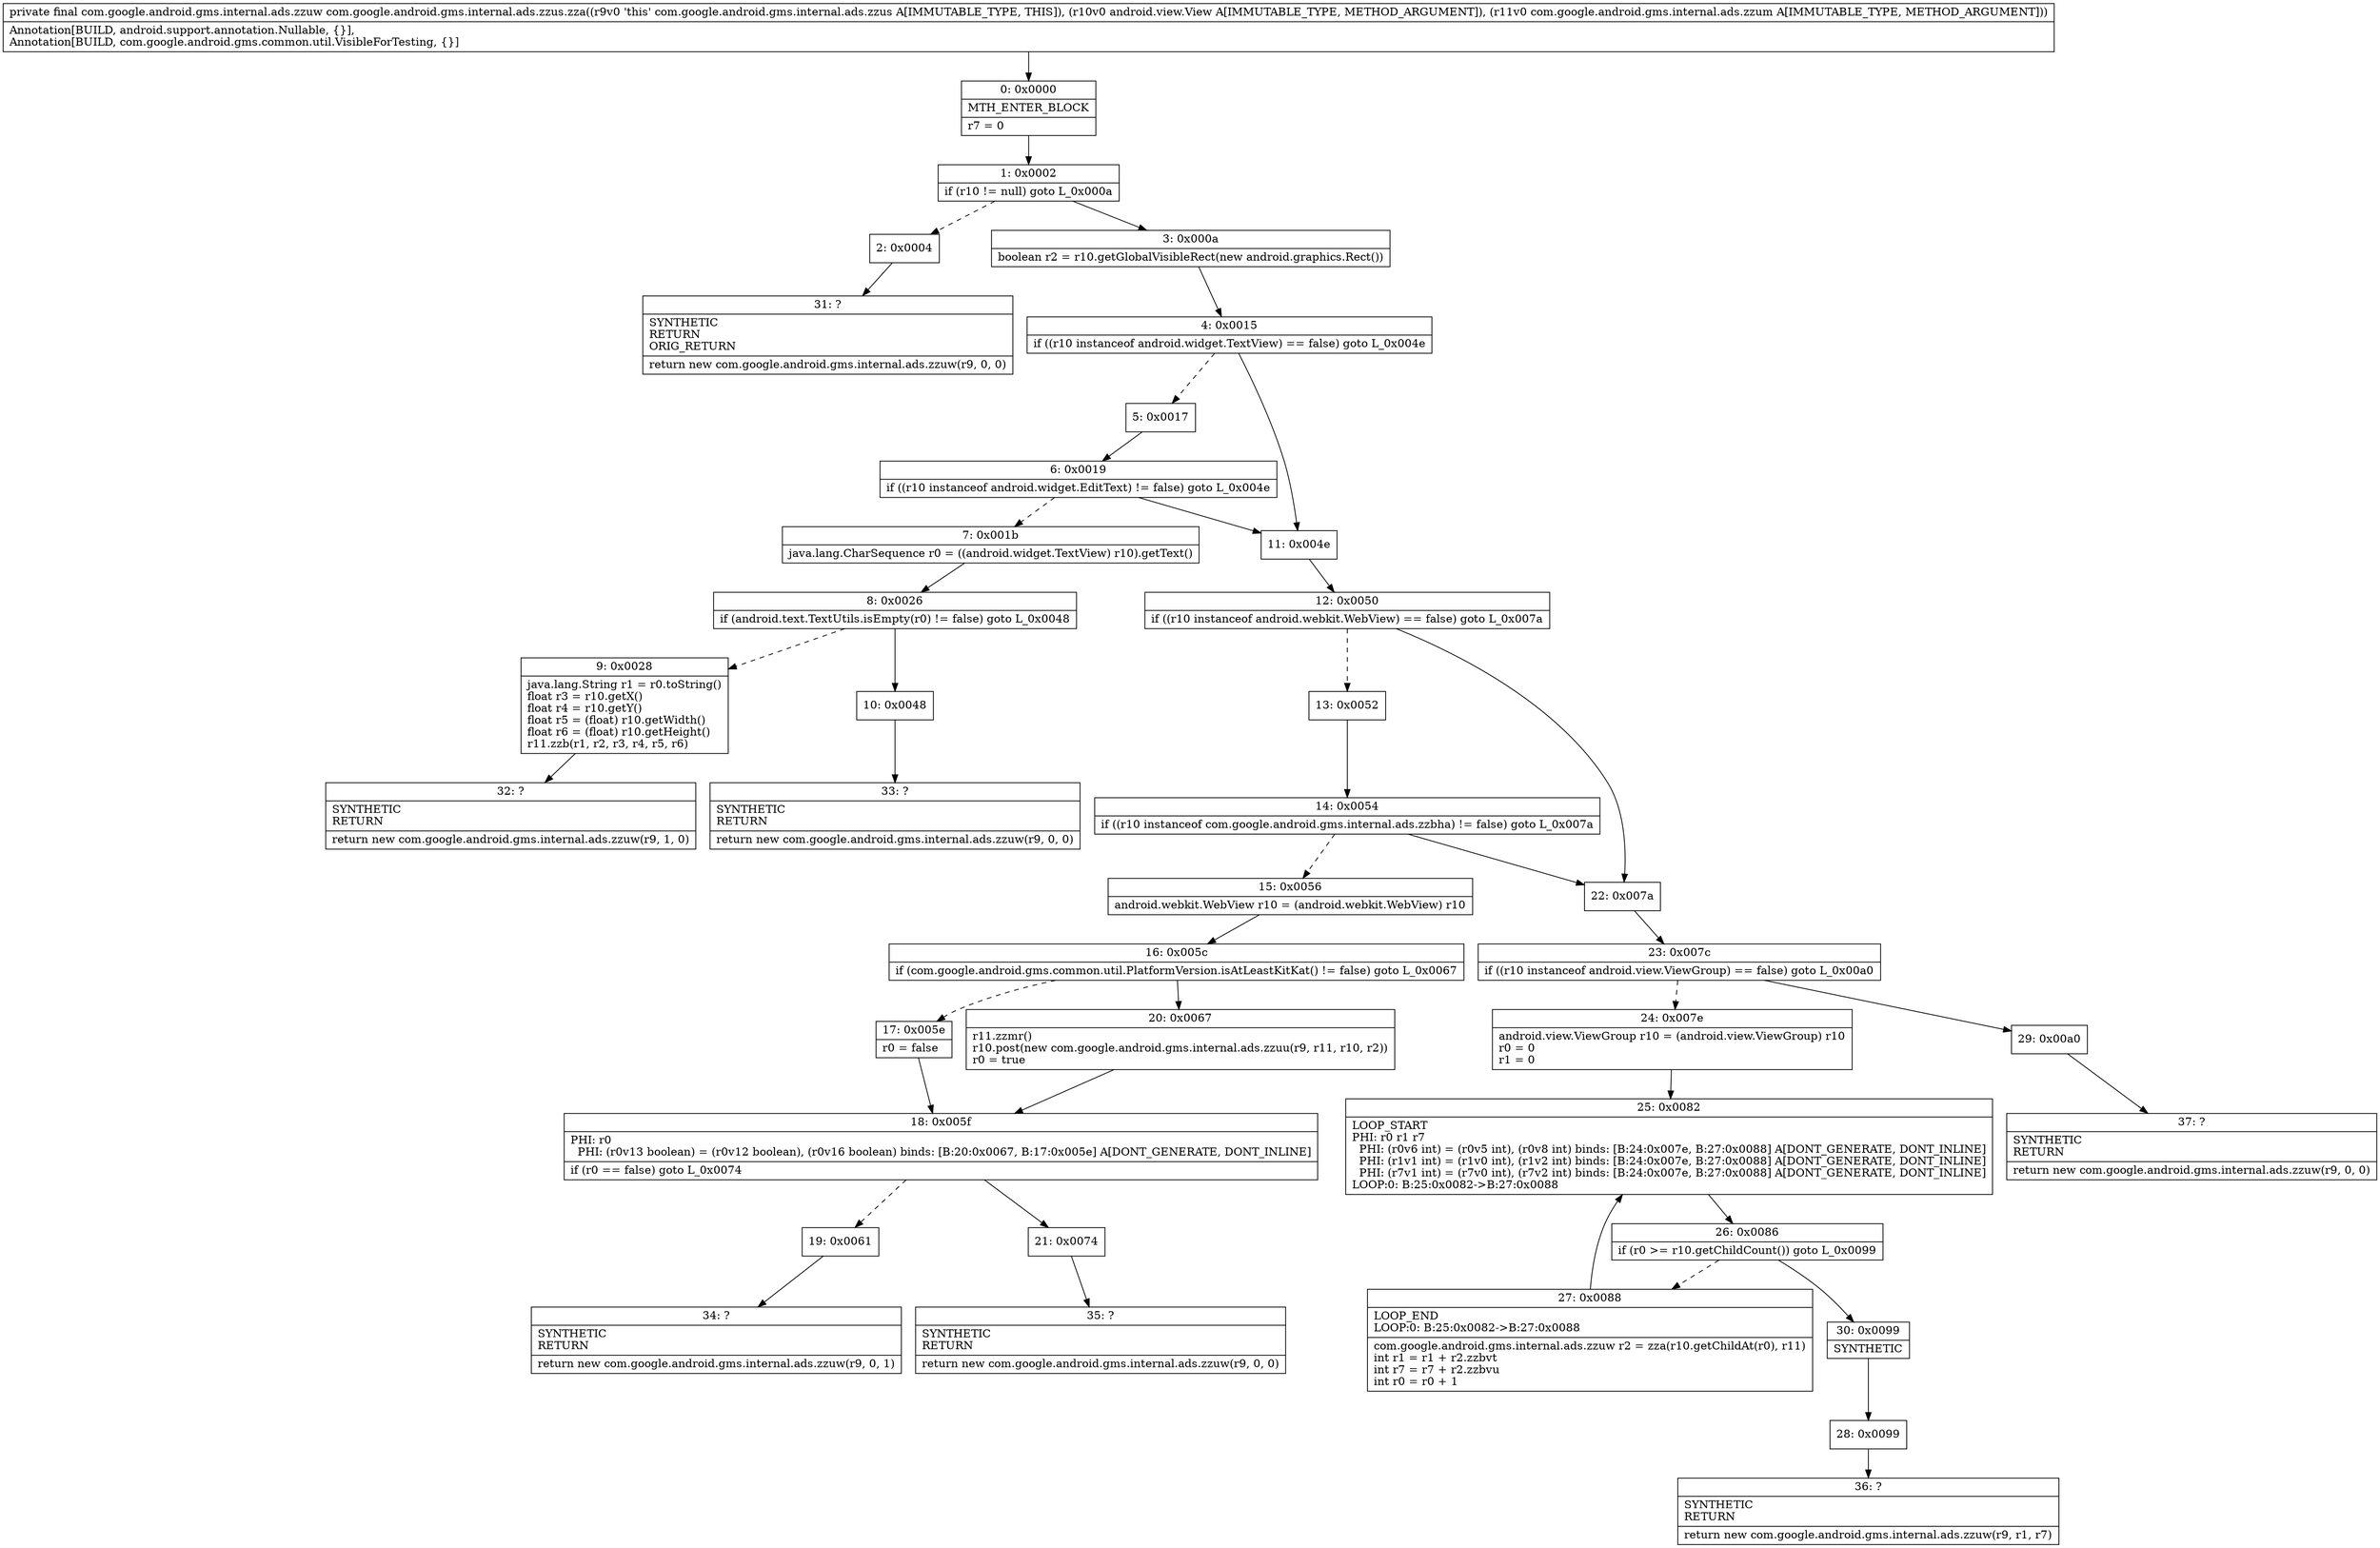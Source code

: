 digraph "CFG forcom.google.android.gms.internal.ads.zzus.zza(Landroid\/view\/View;Lcom\/google\/android\/gms\/internal\/ads\/zzum;)Lcom\/google\/android\/gms\/internal\/ads\/zzuw;" {
Node_0 [shape=record,label="{0\:\ 0x0000|MTH_ENTER_BLOCK\l|r7 = 0\l}"];
Node_1 [shape=record,label="{1\:\ 0x0002|if (r10 != null) goto L_0x000a\l}"];
Node_2 [shape=record,label="{2\:\ 0x0004}"];
Node_3 [shape=record,label="{3\:\ 0x000a|boolean r2 = r10.getGlobalVisibleRect(new android.graphics.Rect())\l}"];
Node_4 [shape=record,label="{4\:\ 0x0015|if ((r10 instanceof android.widget.TextView) == false) goto L_0x004e\l}"];
Node_5 [shape=record,label="{5\:\ 0x0017}"];
Node_6 [shape=record,label="{6\:\ 0x0019|if ((r10 instanceof android.widget.EditText) != false) goto L_0x004e\l}"];
Node_7 [shape=record,label="{7\:\ 0x001b|java.lang.CharSequence r0 = ((android.widget.TextView) r10).getText()\l}"];
Node_8 [shape=record,label="{8\:\ 0x0026|if (android.text.TextUtils.isEmpty(r0) != false) goto L_0x0048\l}"];
Node_9 [shape=record,label="{9\:\ 0x0028|java.lang.String r1 = r0.toString()\lfloat r3 = r10.getX()\lfloat r4 = r10.getY()\lfloat r5 = (float) r10.getWidth()\lfloat r6 = (float) r10.getHeight()\lr11.zzb(r1, r2, r3, r4, r5, r6)\l}"];
Node_10 [shape=record,label="{10\:\ 0x0048}"];
Node_11 [shape=record,label="{11\:\ 0x004e}"];
Node_12 [shape=record,label="{12\:\ 0x0050|if ((r10 instanceof android.webkit.WebView) == false) goto L_0x007a\l}"];
Node_13 [shape=record,label="{13\:\ 0x0052}"];
Node_14 [shape=record,label="{14\:\ 0x0054|if ((r10 instanceof com.google.android.gms.internal.ads.zzbha) != false) goto L_0x007a\l}"];
Node_15 [shape=record,label="{15\:\ 0x0056|android.webkit.WebView r10 = (android.webkit.WebView) r10\l}"];
Node_16 [shape=record,label="{16\:\ 0x005c|if (com.google.android.gms.common.util.PlatformVersion.isAtLeastKitKat() != false) goto L_0x0067\l}"];
Node_17 [shape=record,label="{17\:\ 0x005e|r0 = false\l}"];
Node_18 [shape=record,label="{18\:\ 0x005f|PHI: r0 \l  PHI: (r0v13 boolean) = (r0v12 boolean), (r0v16 boolean) binds: [B:20:0x0067, B:17:0x005e] A[DONT_GENERATE, DONT_INLINE]\l|if (r0 == false) goto L_0x0074\l}"];
Node_19 [shape=record,label="{19\:\ 0x0061}"];
Node_20 [shape=record,label="{20\:\ 0x0067|r11.zzmr()\lr10.post(new com.google.android.gms.internal.ads.zzuu(r9, r11, r10, r2))\lr0 = true\l}"];
Node_21 [shape=record,label="{21\:\ 0x0074}"];
Node_22 [shape=record,label="{22\:\ 0x007a}"];
Node_23 [shape=record,label="{23\:\ 0x007c|if ((r10 instanceof android.view.ViewGroup) == false) goto L_0x00a0\l}"];
Node_24 [shape=record,label="{24\:\ 0x007e|android.view.ViewGroup r10 = (android.view.ViewGroup) r10\lr0 = 0\lr1 = 0\l}"];
Node_25 [shape=record,label="{25\:\ 0x0082|LOOP_START\lPHI: r0 r1 r7 \l  PHI: (r0v6 int) = (r0v5 int), (r0v8 int) binds: [B:24:0x007e, B:27:0x0088] A[DONT_GENERATE, DONT_INLINE]\l  PHI: (r1v1 int) = (r1v0 int), (r1v2 int) binds: [B:24:0x007e, B:27:0x0088] A[DONT_GENERATE, DONT_INLINE]\l  PHI: (r7v1 int) = (r7v0 int), (r7v2 int) binds: [B:24:0x007e, B:27:0x0088] A[DONT_GENERATE, DONT_INLINE]\lLOOP:0: B:25:0x0082\-\>B:27:0x0088\l}"];
Node_26 [shape=record,label="{26\:\ 0x0086|if (r0 \>= r10.getChildCount()) goto L_0x0099\l}"];
Node_27 [shape=record,label="{27\:\ 0x0088|LOOP_END\lLOOP:0: B:25:0x0082\-\>B:27:0x0088\l|com.google.android.gms.internal.ads.zzuw r2 = zza(r10.getChildAt(r0), r11)\lint r1 = r1 + r2.zzbvt\lint r7 = r7 + r2.zzbvu\lint r0 = r0 + 1\l}"];
Node_28 [shape=record,label="{28\:\ 0x0099}"];
Node_29 [shape=record,label="{29\:\ 0x00a0}"];
Node_30 [shape=record,label="{30\:\ 0x0099|SYNTHETIC\l}"];
Node_31 [shape=record,label="{31\:\ ?|SYNTHETIC\lRETURN\lORIG_RETURN\l|return new com.google.android.gms.internal.ads.zzuw(r9, 0, 0)\l}"];
Node_32 [shape=record,label="{32\:\ ?|SYNTHETIC\lRETURN\l|return new com.google.android.gms.internal.ads.zzuw(r9, 1, 0)\l}"];
Node_33 [shape=record,label="{33\:\ ?|SYNTHETIC\lRETURN\l|return new com.google.android.gms.internal.ads.zzuw(r9, 0, 0)\l}"];
Node_34 [shape=record,label="{34\:\ ?|SYNTHETIC\lRETURN\l|return new com.google.android.gms.internal.ads.zzuw(r9, 0, 1)\l}"];
Node_35 [shape=record,label="{35\:\ ?|SYNTHETIC\lRETURN\l|return new com.google.android.gms.internal.ads.zzuw(r9, 0, 0)\l}"];
Node_36 [shape=record,label="{36\:\ ?|SYNTHETIC\lRETURN\l|return new com.google.android.gms.internal.ads.zzuw(r9, r1, r7)\l}"];
Node_37 [shape=record,label="{37\:\ ?|SYNTHETIC\lRETURN\l|return new com.google.android.gms.internal.ads.zzuw(r9, 0, 0)\l}"];
MethodNode[shape=record,label="{private final com.google.android.gms.internal.ads.zzuw com.google.android.gms.internal.ads.zzus.zza((r9v0 'this' com.google.android.gms.internal.ads.zzus A[IMMUTABLE_TYPE, THIS]), (r10v0 android.view.View A[IMMUTABLE_TYPE, METHOD_ARGUMENT]), (r11v0 com.google.android.gms.internal.ads.zzum A[IMMUTABLE_TYPE, METHOD_ARGUMENT]))  | Annotation[BUILD, android.support.annotation.Nullable, \{\}], \lAnnotation[BUILD, com.google.android.gms.common.util.VisibleForTesting, \{\}]\l}"];
MethodNode -> Node_0;
Node_0 -> Node_1;
Node_1 -> Node_2[style=dashed];
Node_1 -> Node_3;
Node_2 -> Node_31;
Node_3 -> Node_4;
Node_4 -> Node_5[style=dashed];
Node_4 -> Node_11;
Node_5 -> Node_6;
Node_6 -> Node_7[style=dashed];
Node_6 -> Node_11;
Node_7 -> Node_8;
Node_8 -> Node_9[style=dashed];
Node_8 -> Node_10;
Node_9 -> Node_32;
Node_10 -> Node_33;
Node_11 -> Node_12;
Node_12 -> Node_13[style=dashed];
Node_12 -> Node_22;
Node_13 -> Node_14;
Node_14 -> Node_15[style=dashed];
Node_14 -> Node_22;
Node_15 -> Node_16;
Node_16 -> Node_17[style=dashed];
Node_16 -> Node_20;
Node_17 -> Node_18;
Node_18 -> Node_19[style=dashed];
Node_18 -> Node_21;
Node_19 -> Node_34;
Node_20 -> Node_18;
Node_21 -> Node_35;
Node_22 -> Node_23;
Node_23 -> Node_24[style=dashed];
Node_23 -> Node_29;
Node_24 -> Node_25;
Node_25 -> Node_26;
Node_26 -> Node_27[style=dashed];
Node_26 -> Node_30;
Node_27 -> Node_25;
Node_28 -> Node_36;
Node_29 -> Node_37;
Node_30 -> Node_28;
}

